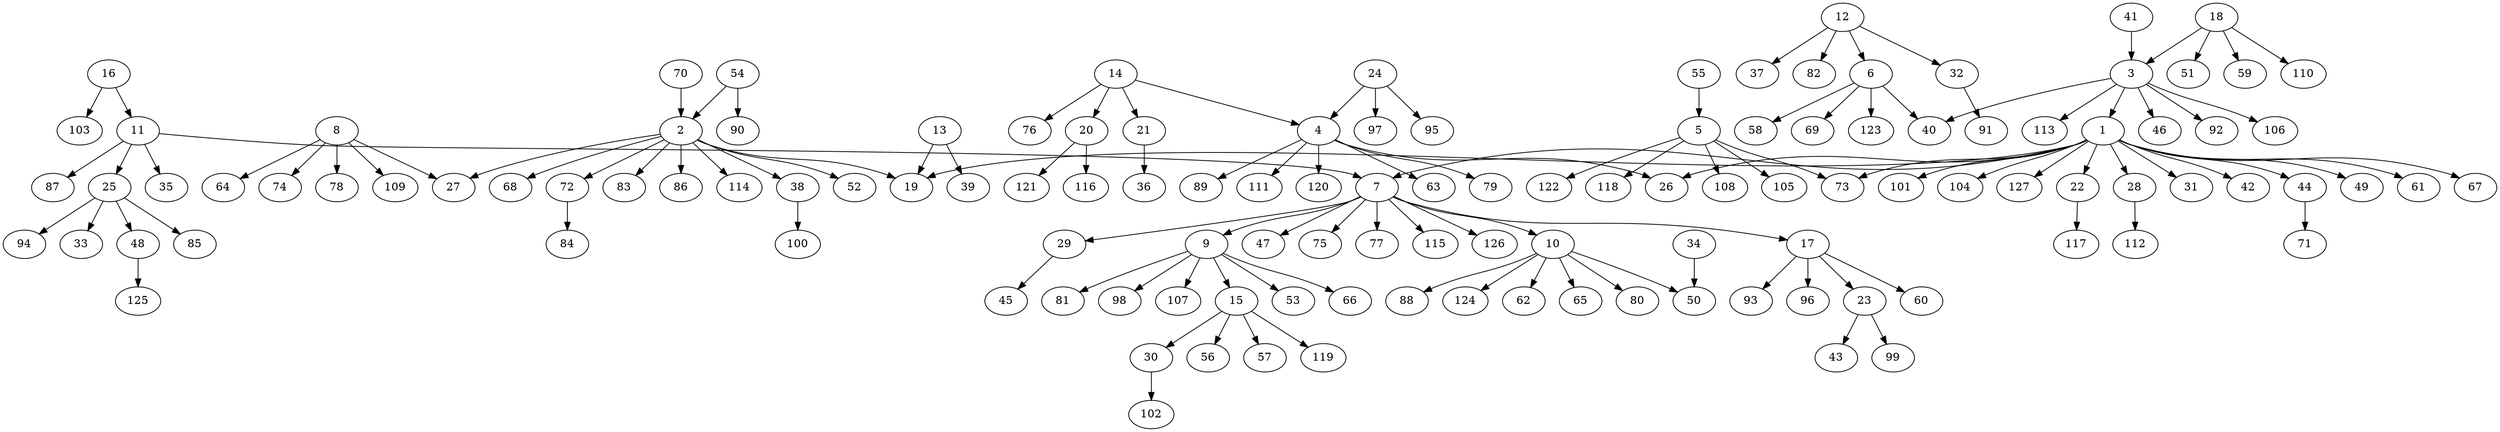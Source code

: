 digraph sample {
1 -> 7[color="black"];
1 -> 19[color="black"];
1 -> 22[color="black"];
1 -> 26[color="black"];
1 -> 28[color="black"];
1 -> 31[color="black"];
1 -> 42[color="black"];
1 -> 44[color="black"];
1 -> 49[color="black"];
1 -> 61[color="black"];
1 -> 67[color="black"];
1 -> 73[color="black"];
1 -> 101[color="black"];
1 -> 104[color="black"];
1 -> 127[color="black"];
2 -> 19[color="black"];
2 -> 27[color="black"];
2 -> 38[color="black"];
2 -> 52[color="black"];
2 -> 68[color="black"];
2 -> 72[color="black"];
2 -> 83[color="black"];
2 -> 86[color="black"];
2 -> 114[color="black"];
3 -> 1[color="black"];
3 -> 40[color="black"];
3 -> 46[color="black"];
3 -> 92[color="black"];
3 -> 106[color="black"];
3 -> 113[color="black"];
4 -> 26[color="black"];
4 -> 63[color="black"];
4 -> 79[color="black"];
4 -> 89[color="black"];
4 -> 111[color="black"];
4 -> 120[color="black"];
5 -> 73[color="black"];
5 -> 105[color="black"];
5 -> 108[color="black"];
5 -> 118[color="black"];
5 -> 122[color="black"];
6 -> 40[color="black"];
6 -> 58[color="black"];
6 -> 69[color="black"];
6 -> 123[color="black"];
7 -> 9[color="black"];
7 -> 10[color="black"];
7 -> 17[color="black"];
7 -> 29[color="black"];
7 -> 47[color="black"];
7 -> 75[color="black"];
7 -> 77[color="black"];
7 -> 115[color="black"];
7 -> 126[color="black"];
8 -> 27[color="black"];
8 -> 64[color="black"];
8 -> 74[color="black"];
8 -> 78[color="black"];
8 -> 109[color="black"];
9 -> 15[color="black"];
9 -> 53[color="black"];
9 -> 66[color="black"];
9 -> 81[color="black"];
9 -> 98[color="black"];
9 -> 107[color="black"];
10 -> 50[color="black"];
10 -> 62[color="black"];
10 -> 65[color="black"];
10 -> 80[color="black"];
10 -> 88[color="black"];
10 -> 124[color="black"];
11 -> 7[color="black"];
11 -> 25[color="black"];
11 -> 35[color="black"];
11 -> 87[color="black"];
12 -> 6[color="black"];
12 -> 32[color="black"];
12 -> 37[color="black"];
12 -> 82[color="black"];
13 -> 19[color="black"];
13 -> 39[color="black"];
14 -> 4[color="black"];
14 -> 20[color="black"];
14 -> 21[color="black"];
14 -> 76[color="black"];
15 -> 30[color="black"];
15 -> 56[color="black"];
15 -> 57[color="black"];
15 -> 119[color="black"];
16 -> 11[color="black"];
16 -> 103[color="black"];
17 -> 23[color="black"];
17 -> 60[color="black"];
17 -> 93[color="black"];
17 -> 96[color="black"];
18 -> 3[color="black"];
18 -> 51[color="black"];
18 -> 59[color="black"];
18 -> 110[color="black"];
20 -> 116[color="black"];
20 -> 121[color="black"];
21 -> 36[color="black"];
22 -> 117[color="black"];
23 -> 43[color="black"];
23 -> 99[color="black"];
24 -> 4[color="black"];
24 -> 95[color="black"];
24 -> 97[color="black"];
25 -> 33[color="black"];
25 -> 48[color="black"];
25 -> 85[color="black"];
25 -> 94[color="black"];
28 -> 112[color="black"];
29 -> 45[color="black"];
30 -> 102[color="black"];
32 -> 91[color="black"];
34 -> 50[color="black"];
38 -> 100[color="black"];
41 -> 3[color="black"];
44 -> 71[color="black"];
48 -> 125[color="black"];
54 -> 2[color="black"];
54 -> 90[color="black"];
55 -> 5[color="black"];
70 -> 2[color="black"];
72 -> 84[color="black"];
}
